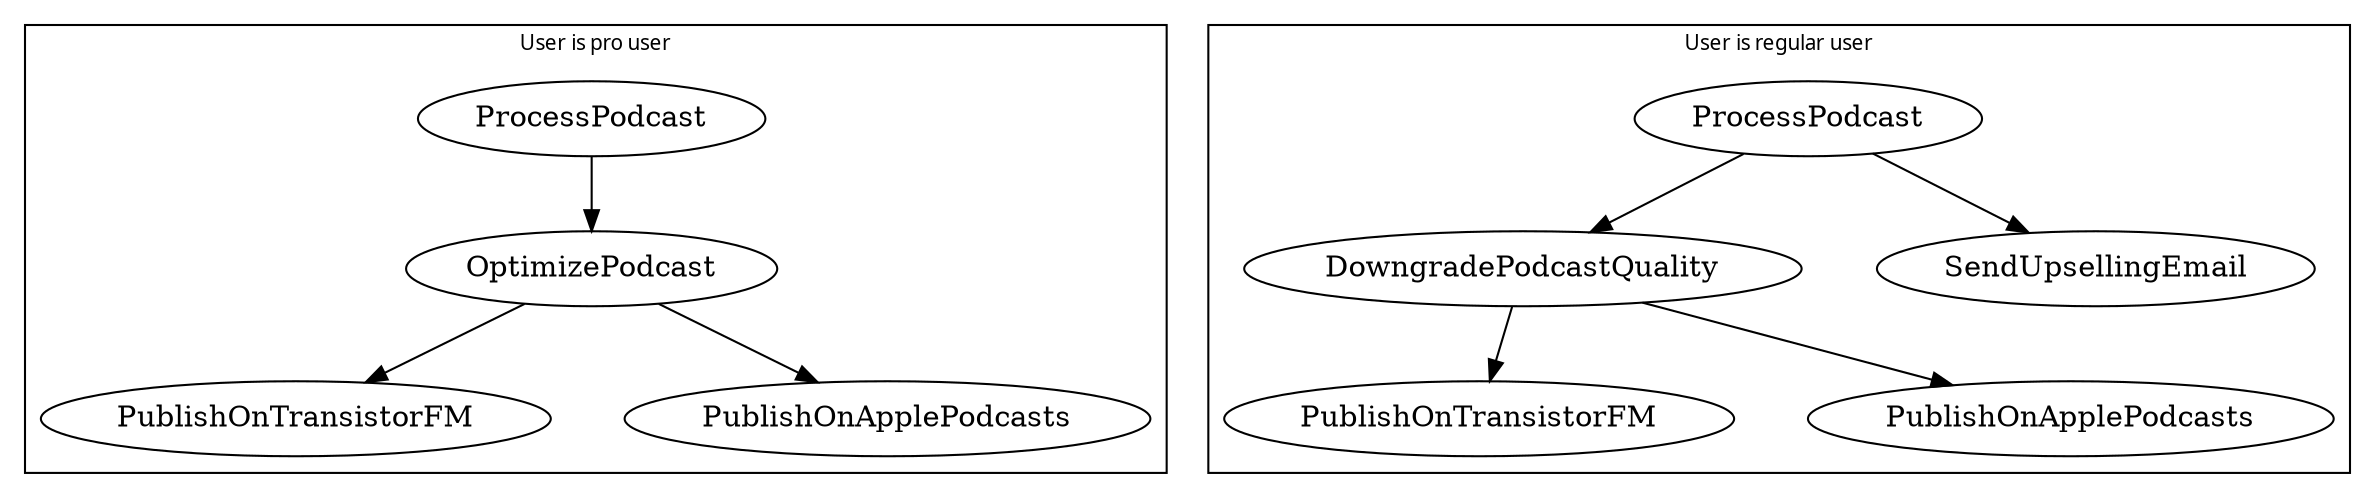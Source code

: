 digraph {
    nodesep=0.5;

    subgraph cluster1 {
        label="User is pro user"
        fontname="sans-serif"
        fontsize=10
        labelloc="t"

        process1 [label="ProcessPodcast"];
        transistor1 [label="PublishOnTransistorFM"]
        apple1 [label="PublishOnApplePodcasts"]

        process1 -> OptimizePodcast;
        OptimizePodcast -> transistor1;
        OptimizePodcast -> apple1;
    }

    subgraph cluster2 {
        label="User is regular user"
        fontname="sans-serif"
        fontsize=10
        labelloc="t"

        process2 [label="ProcessPodcast"];
        transistor2 [label="PublishOnTransistorFM"]
        apple2 [label="PublishOnApplePodcasts"]

        process2 -> DowngradePodcastQuality;
        process2 -> SendUpsellingEmail;
        DowngradePodcastQuality -> transistor2;
        DowngradePodcastQuality -> apple2;
    }
}